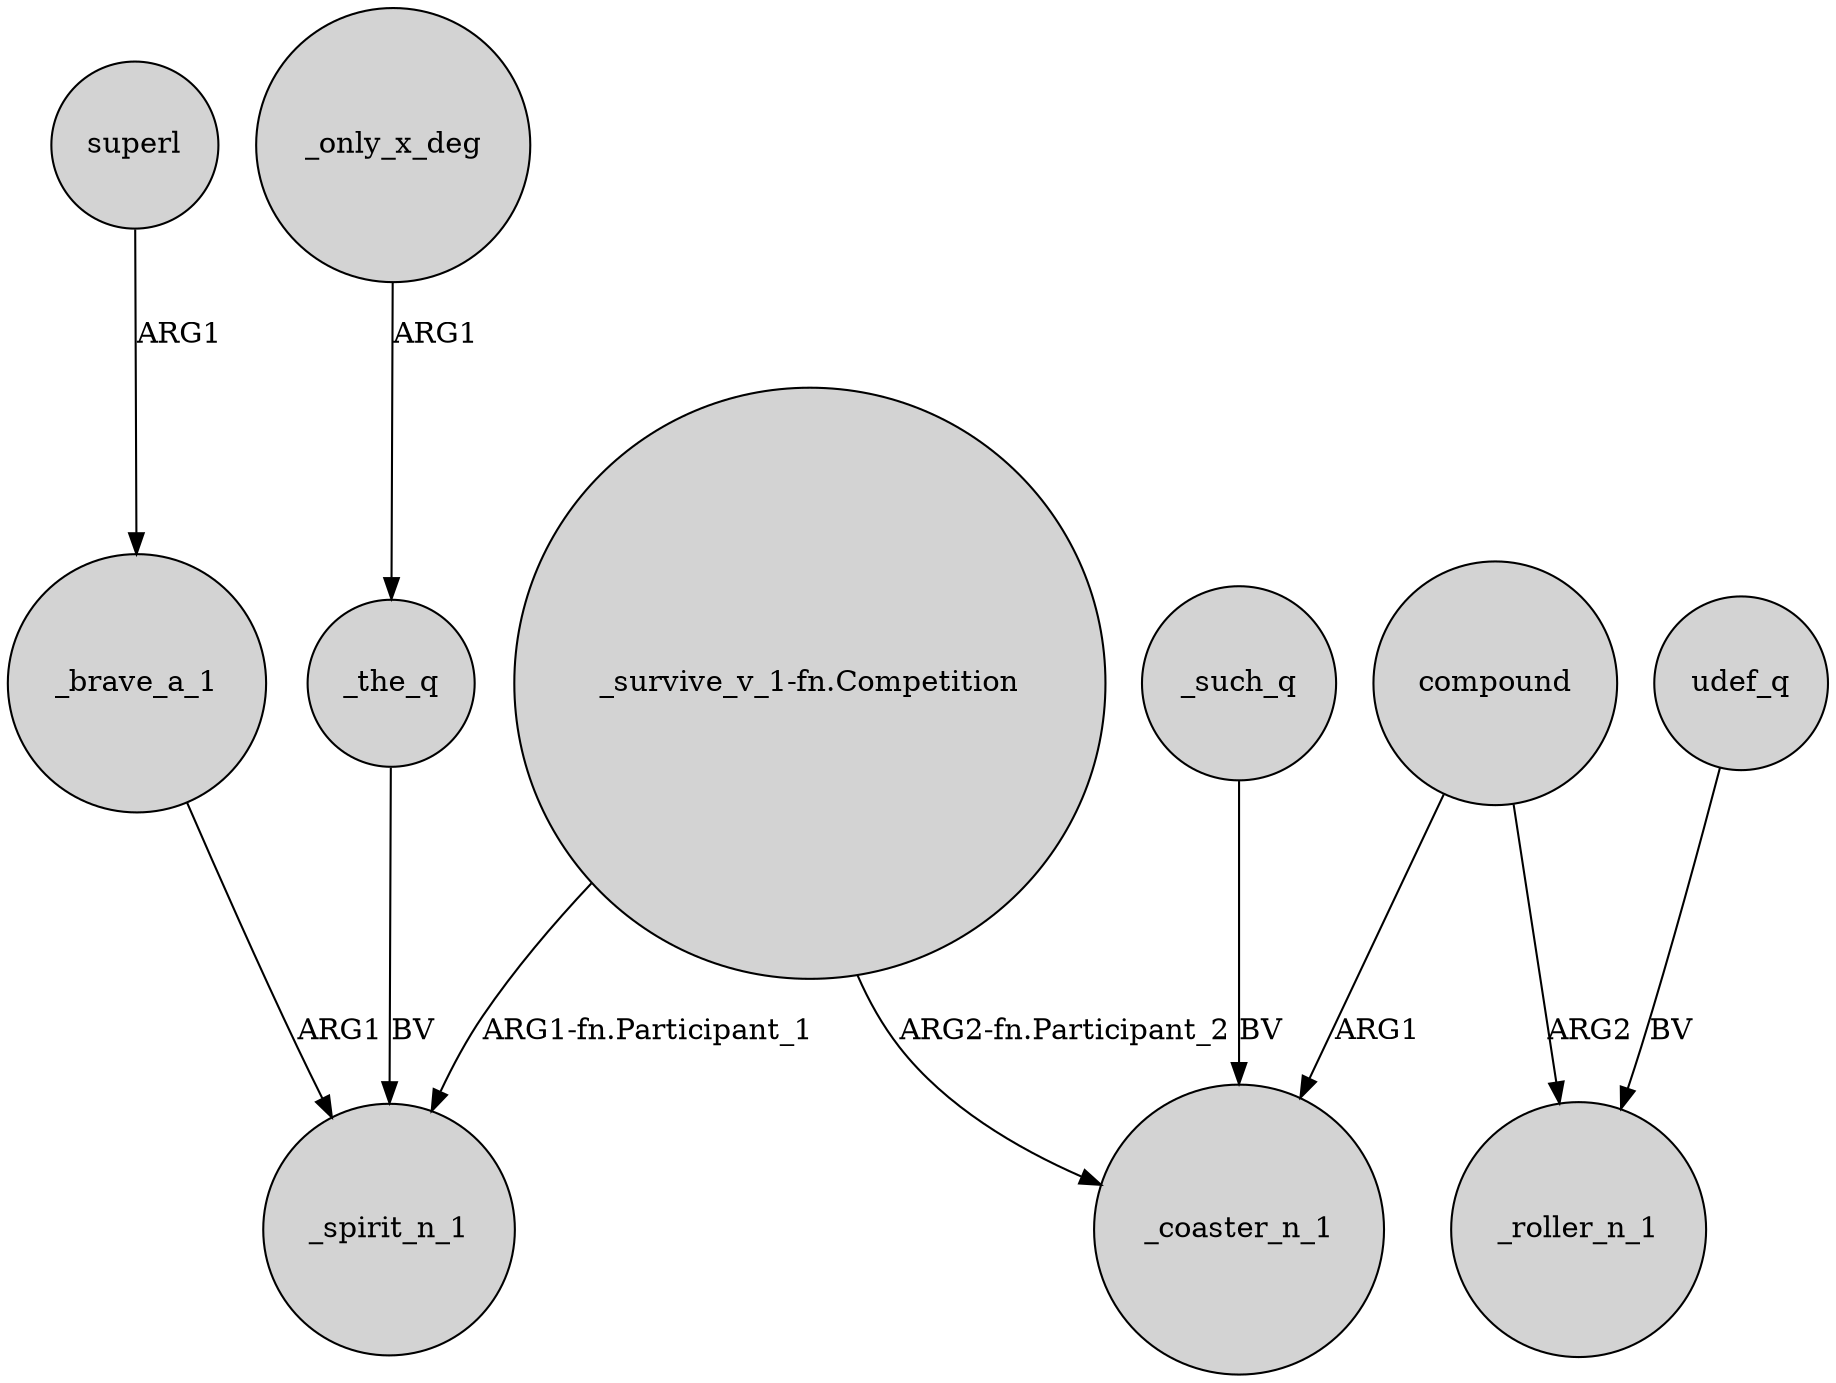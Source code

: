 digraph {
	node [shape=circle style=filled]
	superl -> _brave_a_1 [label=ARG1]
	compound -> _coaster_n_1 [label=ARG1]
	_only_x_deg -> _the_q [label=ARG1]
	"_survive_v_1-fn.Competition" -> _spirit_n_1 [label="ARG1-fn.Participant_1"]
	_the_q -> _spirit_n_1 [label=BV]
	udef_q -> _roller_n_1 [label=BV]
	"_survive_v_1-fn.Competition" -> _coaster_n_1 [label="ARG2-fn.Participant_2"]
	_brave_a_1 -> _spirit_n_1 [label=ARG1]
	_such_q -> _coaster_n_1 [label=BV]
	compound -> _roller_n_1 [label=ARG2]
}
